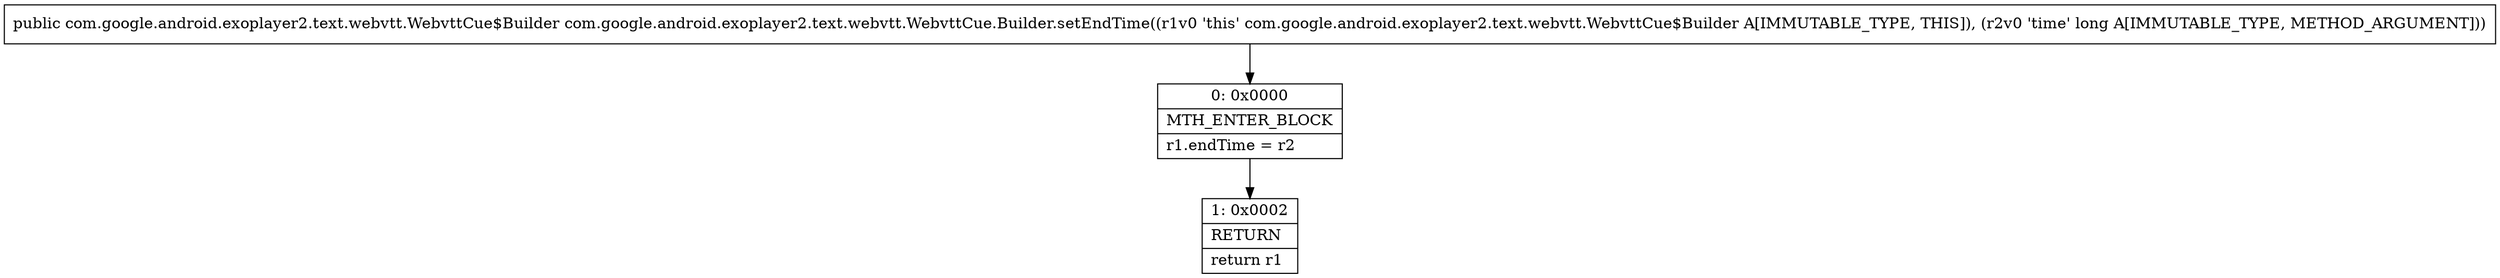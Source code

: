 digraph "CFG forcom.google.android.exoplayer2.text.webvtt.WebvttCue.Builder.setEndTime(J)Lcom\/google\/android\/exoplayer2\/text\/webvtt\/WebvttCue$Builder;" {
Node_0 [shape=record,label="{0\:\ 0x0000|MTH_ENTER_BLOCK\l|r1.endTime = r2\l}"];
Node_1 [shape=record,label="{1\:\ 0x0002|RETURN\l|return r1\l}"];
MethodNode[shape=record,label="{public com.google.android.exoplayer2.text.webvtt.WebvttCue$Builder com.google.android.exoplayer2.text.webvtt.WebvttCue.Builder.setEndTime((r1v0 'this' com.google.android.exoplayer2.text.webvtt.WebvttCue$Builder A[IMMUTABLE_TYPE, THIS]), (r2v0 'time' long A[IMMUTABLE_TYPE, METHOD_ARGUMENT])) }"];
MethodNode -> Node_0;
Node_0 -> Node_1;
}

